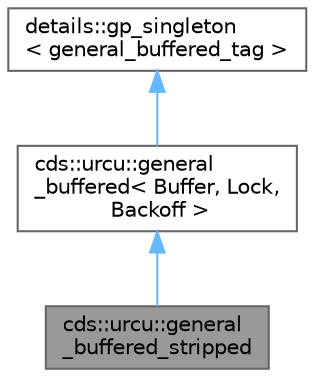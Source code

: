 digraph "cds::urcu::general_buffered_stripped"
{
 // LATEX_PDF_SIZE
  bgcolor="transparent";
  edge [fontname=Helvetica,fontsize=10,labelfontname=Helvetica,labelfontsize=10];
  node [fontname=Helvetica,fontsize=10,shape=box,height=0.2,width=0.4];
  Node1 [id="Node000001",label="cds::urcu::general\l_buffered_stripped",height=0.2,width=0.4,color="gray40", fillcolor="grey60", style="filled", fontcolor="black",tooltip="User-space general-purpose RCU with deferred (buffered) reclamation (stripped version)"];
  Node2 -> Node1 [id="edge1_Node000001_Node000002",dir="back",color="steelblue1",style="solid",tooltip=" "];
  Node2 [id="Node000002",label="cds::urcu::general\l_buffered\< Buffer, Lock,\l Backoff \>",height=0.2,width=0.4,color="gray40", fillcolor="white", style="filled",URL="$classcds_1_1urcu_1_1general__buffered.html",tooltip="User-space general-purpose RCU with deferred (buffered) reclamation"];
  Node3 -> Node2 [id="edge2_Node000002_Node000003",dir="back",color="steelblue1",style="solid",tooltip=" "];
  Node3 [id="Node000003",label="details::gp_singleton\l\< general_buffered_tag \>",height=0.2,width=0.4,color="gray40", fillcolor="white", style="filled",tooltip=" "];
}

